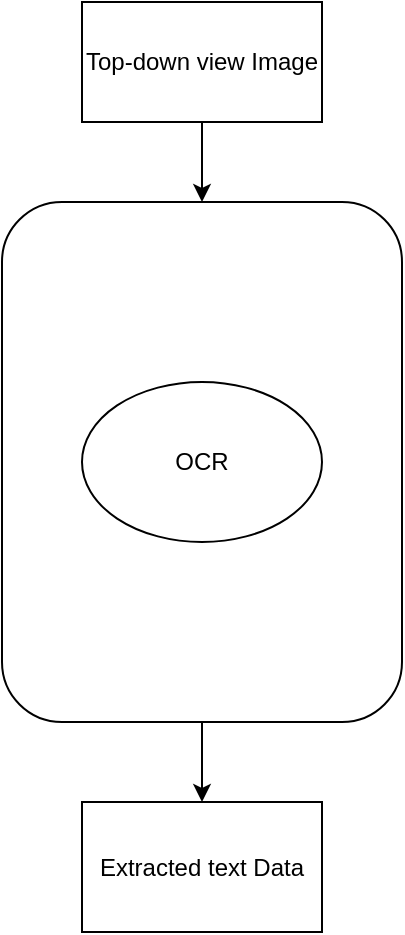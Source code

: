 <mxfile version="15.4.3" type="device"><diagram id="s6Q6n9CF2-QZvRhIDghI" name="Page-1"><mxGraphModel dx="1056" dy="524" grid="1" gridSize="10" guides="1" tooltips="1" connect="1" arrows="1" fold="1" page="1" pageScale="1" pageWidth="1100" pageHeight="850" math="0" shadow="0"><root><mxCell id="0"/><mxCell id="1" parent="0"/><mxCell id="zP8GNePk4_PwFDuX74Qj-20" style="edgeStyle=orthogonalEdgeStyle;rounded=0;orthogonalLoop=1;jettySize=auto;html=1;entryX=0.5;entryY=0;entryDx=0;entryDy=0;" edge="1" parent="1" source="zP8GNePk4_PwFDuX74Qj-18" target="zP8GNePk4_PwFDuX74Qj-19"><mxGeometry relative="1" as="geometry"/></mxCell><mxCell id="zP8GNePk4_PwFDuX74Qj-18" value="" style="rounded=1;whiteSpace=wrap;html=1;glass=0;" vertex="1" parent="1"><mxGeometry x="360" y="140" width="200" height="260" as="geometry"/></mxCell><mxCell id="zP8GNePk4_PwFDuX74Qj-3" style="edgeStyle=orthogonalEdgeStyle;rounded=0;orthogonalLoop=1;jettySize=auto;html=1;entryX=0.5;entryY=0;entryDx=0;entryDy=0;" edge="1" parent="1" source="zP8GNePk4_PwFDuX74Qj-1" target="zP8GNePk4_PwFDuX74Qj-18"><mxGeometry relative="1" as="geometry"><mxPoint x="460" y="120" as="targetPoint"/></mxGeometry></mxCell><mxCell id="zP8GNePk4_PwFDuX74Qj-1" value="Top-down view Image" style="rounded=0;whiteSpace=wrap;html=1;" vertex="1" parent="1"><mxGeometry x="400" y="40" width="120" height="60" as="geometry"/></mxCell><mxCell id="zP8GNePk4_PwFDuX74Qj-12" style="edgeStyle=orthogonalEdgeStyle;rounded=0;orthogonalLoop=1;jettySize=auto;html=1;" edge="1" parent="1"><mxGeometry relative="1" as="geometry"><mxPoint x="460" y="380" as="sourcePoint"/><mxPoint x="460" y="380" as="targetPoint"/></mxGeometry></mxCell><mxCell id="zP8GNePk4_PwFDuX74Qj-14" value="OCR" style="ellipse;whiteSpace=wrap;html=1;rounded=0;glass=0;" vertex="1" parent="1"><mxGeometry x="400" y="230" width="120" height="80" as="geometry"/></mxCell><mxCell id="zP8GNePk4_PwFDuX74Qj-19" value="Extracted text Data" style="rounded=0;whiteSpace=wrap;html=1;glass=0;" vertex="1" parent="1"><mxGeometry x="400" y="440" width="120" height="65" as="geometry"/></mxCell></root></mxGraphModel></diagram></mxfile>